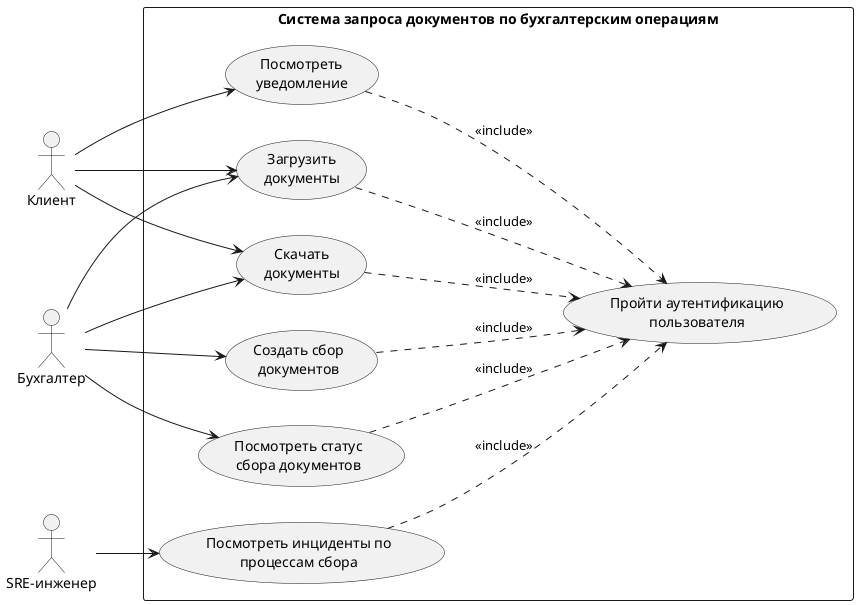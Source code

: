 @startuml
left to right direction
skinparam packageStyle rectangle

actor "Клиент" as Client
actor "Бухгалтер" as Accountant
actor "SRE-инженер" as SRE

rectangle "Система запроса документов по бухгалтерским операциям" {
  usecase "Пройти аутентификацию\nпользователя" as Auth

  usecase "Посмотреть\nуведомление" as ViewNotification
  usecase "Загрузить\nдокументы" as UploadDocs
  usecase "Скачать\nдокументы" as DownloadDocs

  usecase "Создать сбор\nдокументов" as CreateCollection
  usecase "Посмотреть статус\nсбора документов" as ViewStatus

  usecase "Посмотреть инциденты по\nпроцессам сбора" as IncidentsStatus
}


Client --> ViewNotification
Client --> UploadDocs
Client --> DownloadDocs

Accountant --> CreateCollection
Accountant --> ViewStatus
Accountant --> UploadDocs
Accountant --> DownloadDocs

SRE --> IncidentsStatus

ViewNotification ..> Auth : <<include>>
UploadDocs ..> Auth : <<include>>
DownloadDocs ..> Auth : <<include>>
CreateCollection ..> Auth : <<include>>
ViewStatus ..> Auth : <<include>>
IncidentsStatus ..> Auth : <<include>>

@enduml
